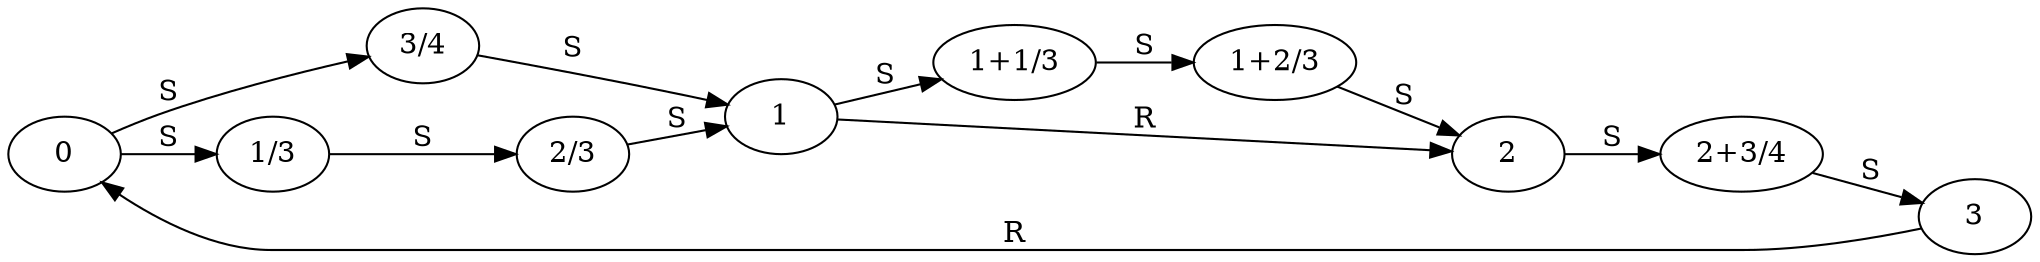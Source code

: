 digraph G {
    rankdir="LR";
    0 -> "3/4" [label="S"];
    0 -> "1/3" [label="S"];
    
    "1/3" -> "2/3" [label="S"];
    "2/3" -> 1 [label="S"];

    "3/4" -> 1 [label="S"];

    1 -> "1+1/3" [label="S"];
    1 -> 2 [label="R"];

    "1+1/3" -> "1+2/3" [label="S"];
    "1+2/3" -> 2 [label="S"];

    2 -> "2+3/4" [label="S"];

    "2+3/4" -> 3 [label="S"];

    3 -> 0 [label="R"];
}
